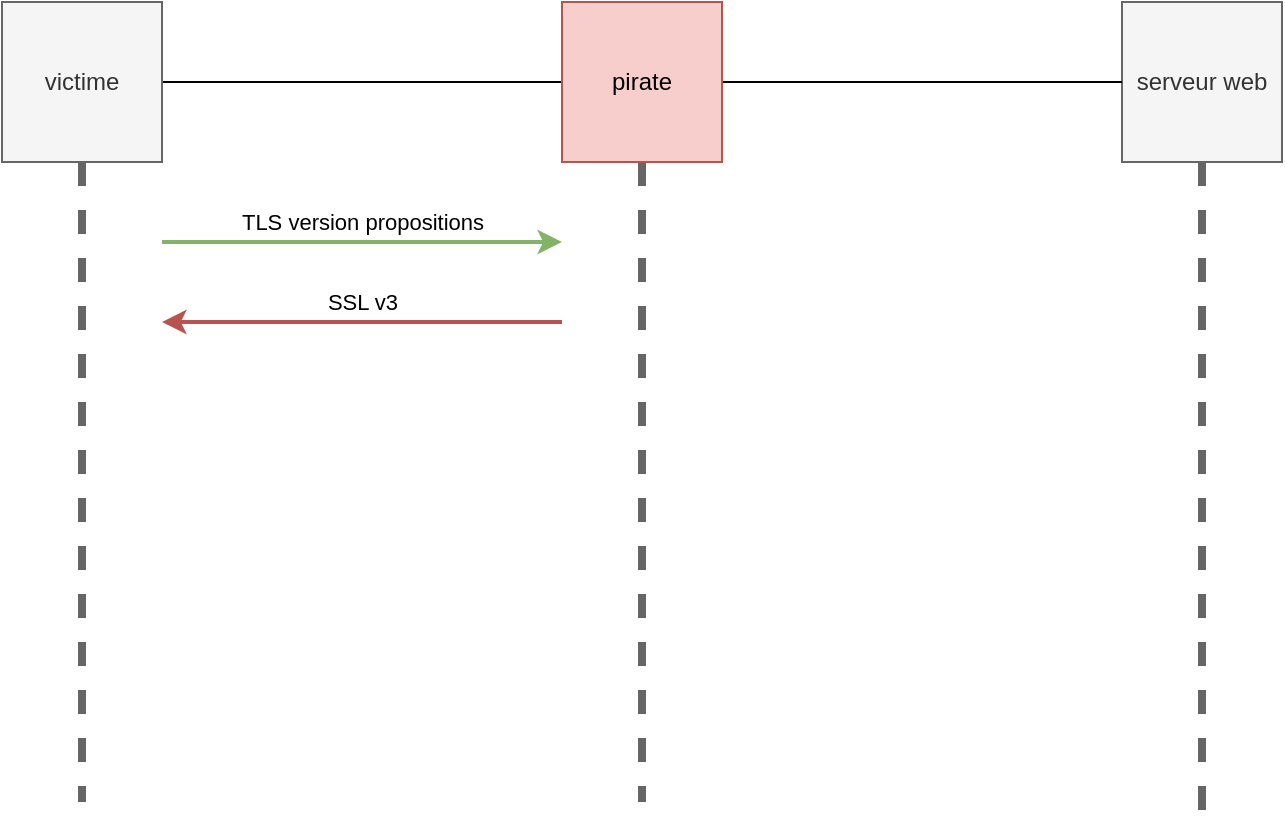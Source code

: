 <mxfile version="13.9.9" type="device"><diagram id="DkXh2j-n4o_Kcz3Ve1jK" name="Page-1"><mxGraphModel dx="1185" dy="708" grid="1" gridSize="10" guides="1" tooltips="1" connect="1" arrows="1" fold="1" page="1" pageScale="1" pageWidth="827" pageHeight="1169" math="0" shadow="0"><root><mxCell id="0"/><mxCell id="1" parent="0"/><mxCell id="aeSyRtV7SZS6kqi6yWLK-14" style="edgeStyle=orthogonalEdgeStyle;rounded=0;orthogonalLoop=1;jettySize=auto;html=1;endArrow=none;endFill=0;strokeWidth=4;dashed=1;fillColor=#f5f5f5;strokeColor=#666666;" edge="1" parent="1" source="aeSyRtV7SZS6kqi6yWLK-3"><mxGeometry relative="1" as="geometry"><mxPoint x="680" y="450" as="targetPoint"/></mxGeometry></mxCell><mxCell id="aeSyRtV7SZS6kqi6yWLK-3" value="serveur web" style="whiteSpace=wrap;html=1;aspect=fixed;fillColor=#f5f5f5;strokeColor=#666666;fontColor=#333333;" vertex="1" parent="1"><mxGeometry x="640" y="40" width="80" height="80" as="geometry"/></mxCell><mxCell id="aeSyRtV7SZS6kqi6yWLK-10" style="edgeStyle=orthogonalEdgeStyle;rounded=0;orthogonalLoop=1;jettySize=auto;html=1;endArrow=none;endFill=0;" edge="1" parent="1" source="aeSyRtV7SZS6kqi6yWLK-4" target="aeSyRtV7SZS6kqi6yWLK-5"><mxGeometry relative="1" as="geometry"/></mxCell><mxCell id="aeSyRtV7SZS6kqi6yWLK-12" style="edgeStyle=orthogonalEdgeStyle;rounded=0;orthogonalLoop=1;jettySize=auto;html=1;endArrow=none;endFill=0;strokeWidth=4;dashed=1;fillColor=#f5f5f5;strokeColor=#666666;" edge="1" parent="1" source="aeSyRtV7SZS6kqi6yWLK-4"><mxGeometry relative="1" as="geometry"><mxPoint x="120" y="440" as="targetPoint"/></mxGeometry></mxCell><mxCell id="aeSyRtV7SZS6kqi6yWLK-4" value="victime" style="whiteSpace=wrap;html=1;aspect=fixed;fillColor=#f5f5f5;strokeColor=#666666;fontColor=#333333;" vertex="1" parent="1"><mxGeometry x="80" y="40" width="80" height="80" as="geometry"/></mxCell><mxCell id="aeSyRtV7SZS6kqi6yWLK-11" style="edgeStyle=orthogonalEdgeStyle;rounded=0;orthogonalLoop=1;jettySize=auto;html=1;endArrow=none;endFill=0;" edge="1" parent="1" source="aeSyRtV7SZS6kqi6yWLK-5" target="aeSyRtV7SZS6kqi6yWLK-3"><mxGeometry relative="1" as="geometry"/></mxCell><mxCell id="aeSyRtV7SZS6kqi6yWLK-13" style="edgeStyle=orthogonalEdgeStyle;rounded=0;orthogonalLoop=1;jettySize=auto;html=1;endArrow=none;endFill=0;strokeWidth=4;dashed=1;fillColor=#f5f5f5;strokeColor=#666666;" edge="1" parent="1" source="aeSyRtV7SZS6kqi6yWLK-5"><mxGeometry relative="1" as="geometry"><mxPoint x="400" y="440" as="targetPoint"/></mxGeometry></mxCell><mxCell id="aeSyRtV7SZS6kqi6yWLK-5" value="pirate" style="whiteSpace=wrap;html=1;aspect=fixed;fillColor=#f8cecc;strokeColor=#b85450;" vertex="1" parent="1"><mxGeometry x="360" y="40" width="80" height="80" as="geometry"/></mxCell><mxCell id="aeSyRtV7SZS6kqi6yWLK-15" value="" style="endArrow=classic;html=1;strokeWidth=2;fillColor=#d5e8d4;strokeColor=#82b366;" edge="1" parent="1"><mxGeometry width="50" height="50" relative="1" as="geometry"><mxPoint x="160" y="160" as="sourcePoint"/><mxPoint x="360" y="160" as="targetPoint"/></mxGeometry></mxCell><mxCell id="aeSyRtV7SZS6kqi6yWLK-17" value="TLS version propositions" style="edgeLabel;html=1;align=center;verticalAlign=middle;resizable=0;points=[];" vertex="1" connectable="0" parent="aeSyRtV7SZS6kqi6yWLK-15"><mxGeometry x="0.1" y="-2" relative="1" as="geometry"><mxPoint x="-10" y="-12" as="offset"/></mxGeometry></mxCell><mxCell id="aeSyRtV7SZS6kqi6yWLK-18" value="" style="endArrow=classic;html=1;strokeWidth=2;fillColor=#f8cecc;strokeColor=#b85450;" edge="1" parent="1"><mxGeometry width="50" height="50" relative="1" as="geometry"><mxPoint x="360" y="200" as="sourcePoint"/><mxPoint x="160" y="200" as="targetPoint"/></mxGeometry></mxCell><mxCell id="aeSyRtV7SZS6kqi6yWLK-19" value="SSL v3" style="edgeLabel;html=1;align=center;verticalAlign=middle;resizable=0;points=[];" vertex="1" connectable="0" parent="aeSyRtV7SZS6kqi6yWLK-18"><mxGeometry x="0.1" y="-2" relative="1" as="geometry"><mxPoint x="10" y="-8" as="offset"/></mxGeometry></mxCell></root></mxGraphModel></diagram></mxfile>